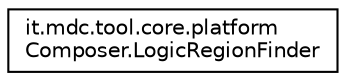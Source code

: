 digraph "Graphical Class Hierarchy"
{
 // LATEX_PDF_SIZE
  edge [fontname="Helvetica",fontsize="10",labelfontname="Helvetica",labelfontsize="10"];
  node [fontname="Helvetica",fontsize="10",shape=record];
  rankdir="LR";
  Node0 [label="it.mdc.tool.core.platform\lComposer.LogicRegionFinder",height=0.2,width=0.4,color="black", fillcolor="white", style="filled",URL="$d1/d39/classit_1_1mdc_1_1tool_1_1core_1_1platform_composer_1_1_logic_region_finder.html",tooltip=" "];
}
